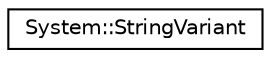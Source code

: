 digraph G
{
  edge [fontname="Helvetica",fontsize="10",labelfontname="Helvetica",labelfontsize="10"];
  node [fontname="Helvetica",fontsize="10",shape=record];
  rankdir="LR";
  Node1 [label="System::StringVariant",height=0.2,width=0.4,color="black", fillcolor="white", style="filled",URL="$class_system_1_1_string_variant.html"];
}

